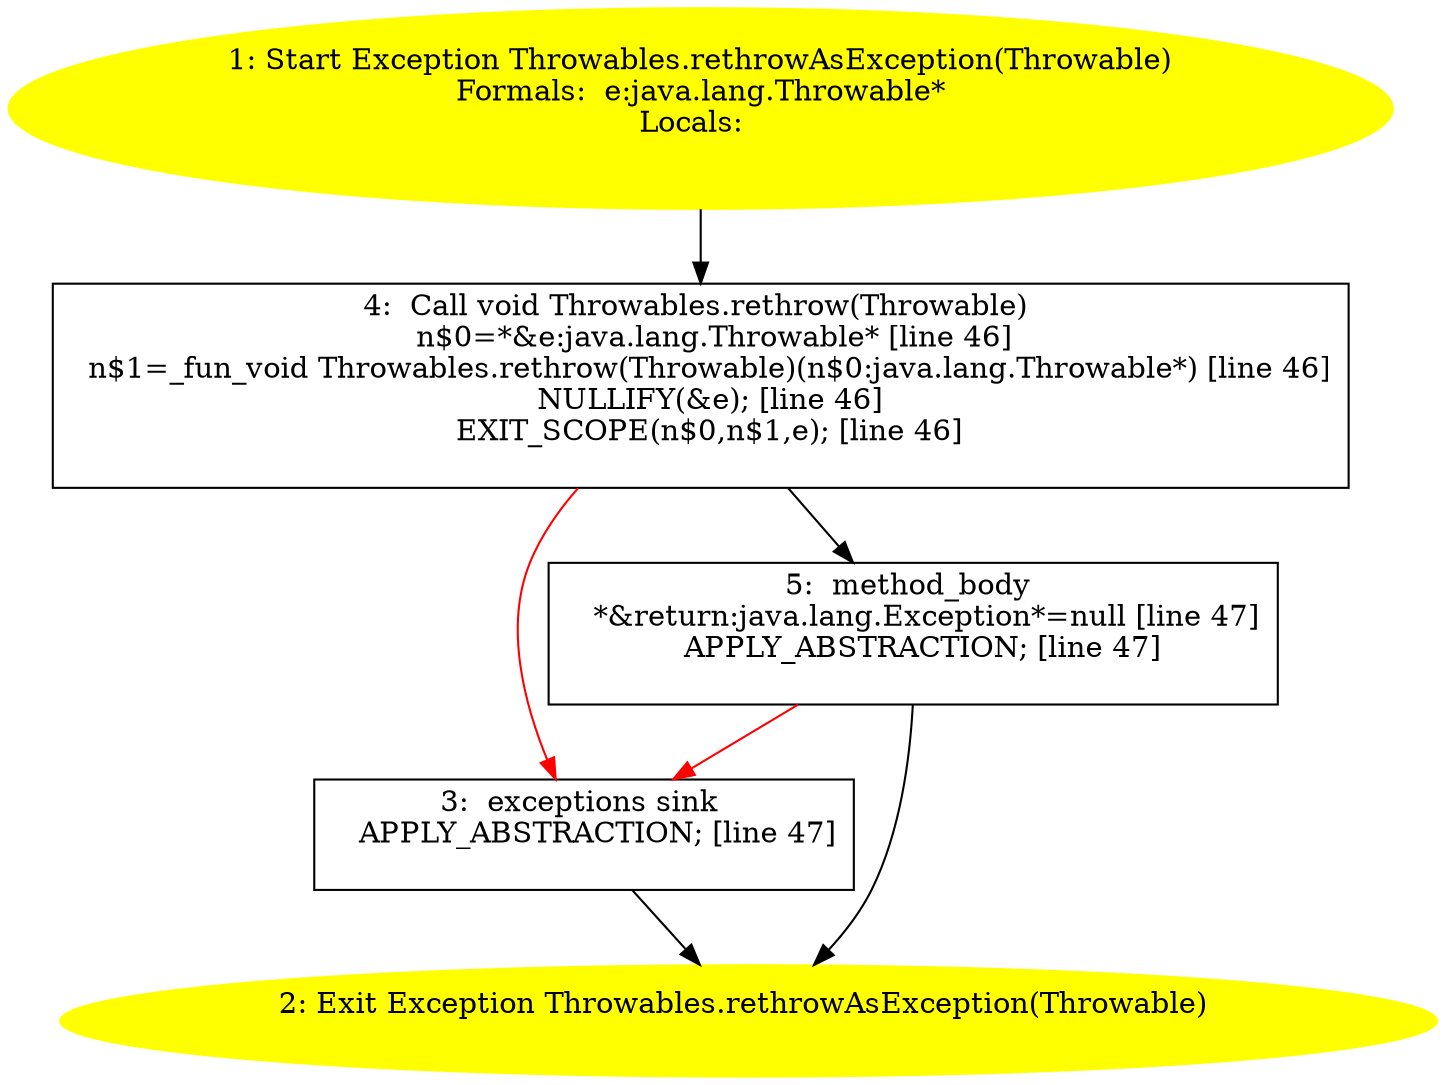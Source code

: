 /* @generated */
digraph cfg {
"org.junit.internal.Throwables.rethrowAsException(java.lang.Throwable):java.lang.Exception.beb215a505c9ce50f866e606aa9b4ae0_1" [label="1: Start Exception Throwables.rethrowAsException(Throwable)\nFormals:  e:java.lang.Throwable*\nLocals:  \n  " color=yellow style=filled]
	

	 "org.junit.internal.Throwables.rethrowAsException(java.lang.Throwable):java.lang.Exception.beb215a505c9ce50f866e606aa9b4ae0_1" -> "org.junit.internal.Throwables.rethrowAsException(java.lang.Throwable):java.lang.Exception.beb215a505c9ce50f866e606aa9b4ae0_4" ;
"org.junit.internal.Throwables.rethrowAsException(java.lang.Throwable):java.lang.Exception.beb215a505c9ce50f866e606aa9b4ae0_2" [label="2: Exit Exception Throwables.rethrowAsException(Throwable) \n  " color=yellow style=filled]
	

"org.junit.internal.Throwables.rethrowAsException(java.lang.Throwable):java.lang.Exception.beb215a505c9ce50f866e606aa9b4ae0_3" [label="3:  exceptions sink \n   APPLY_ABSTRACTION; [line 47]\n " shape="box"]
	

	 "org.junit.internal.Throwables.rethrowAsException(java.lang.Throwable):java.lang.Exception.beb215a505c9ce50f866e606aa9b4ae0_3" -> "org.junit.internal.Throwables.rethrowAsException(java.lang.Throwable):java.lang.Exception.beb215a505c9ce50f866e606aa9b4ae0_2" ;
"org.junit.internal.Throwables.rethrowAsException(java.lang.Throwable):java.lang.Exception.beb215a505c9ce50f866e606aa9b4ae0_4" [label="4:  Call void Throwables.rethrow(Throwable) \n   n$0=*&e:java.lang.Throwable* [line 46]\n  n$1=_fun_void Throwables.rethrow(Throwable)(n$0:java.lang.Throwable*) [line 46]\n  NULLIFY(&e); [line 46]\n  EXIT_SCOPE(n$0,n$1,e); [line 46]\n " shape="box"]
	

	 "org.junit.internal.Throwables.rethrowAsException(java.lang.Throwable):java.lang.Exception.beb215a505c9ce50f866e606aa9b4ae0_4" -> "org.junit.internal.Throwables.rethrowAsException(java.lang.Throwable):java.lang.Exception.beb215a505c9ce50f866e606aa9b4ae0_5" ;
	 "org.junit.internal.Throwables.rethrowAsException(java.lang.Throwable):java.lang.Exception.beb215a505c9ce50f866e606aa9b4ae0_4" -> "org.junit.internal.Throwables.rethrowAsException(java.lang.Throwable):java.lang.Exception.beb215a505c9ce50f866e606aa9b4ae0_3" [color="red" ];
"org.junit.internal.Throwables.rethrowAsException(java.lang.Throwable):java.lang.Exception.beb215a505c9ce50f866e606aa9b4ae0_5" [label="5:  method_body \n   *&return:java.lang.Exception*=null [line 47]\n  APPLY_ABSTRACTION; [line 47]\n " shape="box"]
	

	 "org.junit.internal.Throwables.rethrowAsException(java.lang.Throwable):java.lang.Exception.beb215a505c9ce50f866e606aa9b4ae0_5" -> "org.junit.internal.Throwables.rethrowAsException(java.lang.Throwable):java.lang.Exception.beb215a505c9ce50f866e606aa9b4ae0_2" ;
	 "org.junit.internal.Throwables.rethrowAsException(java.lang.Throwable):java.lang.Exception.beb215a505c9ce50f866e606aa9b4ae0_5" -> "org.junit.internal.Throwables.rethrowAsException(java.lang.Throwable):java.lang.Exception.beb215a505c9ce50f866e606aa9b4ae0_3" [color="red" ];
}
